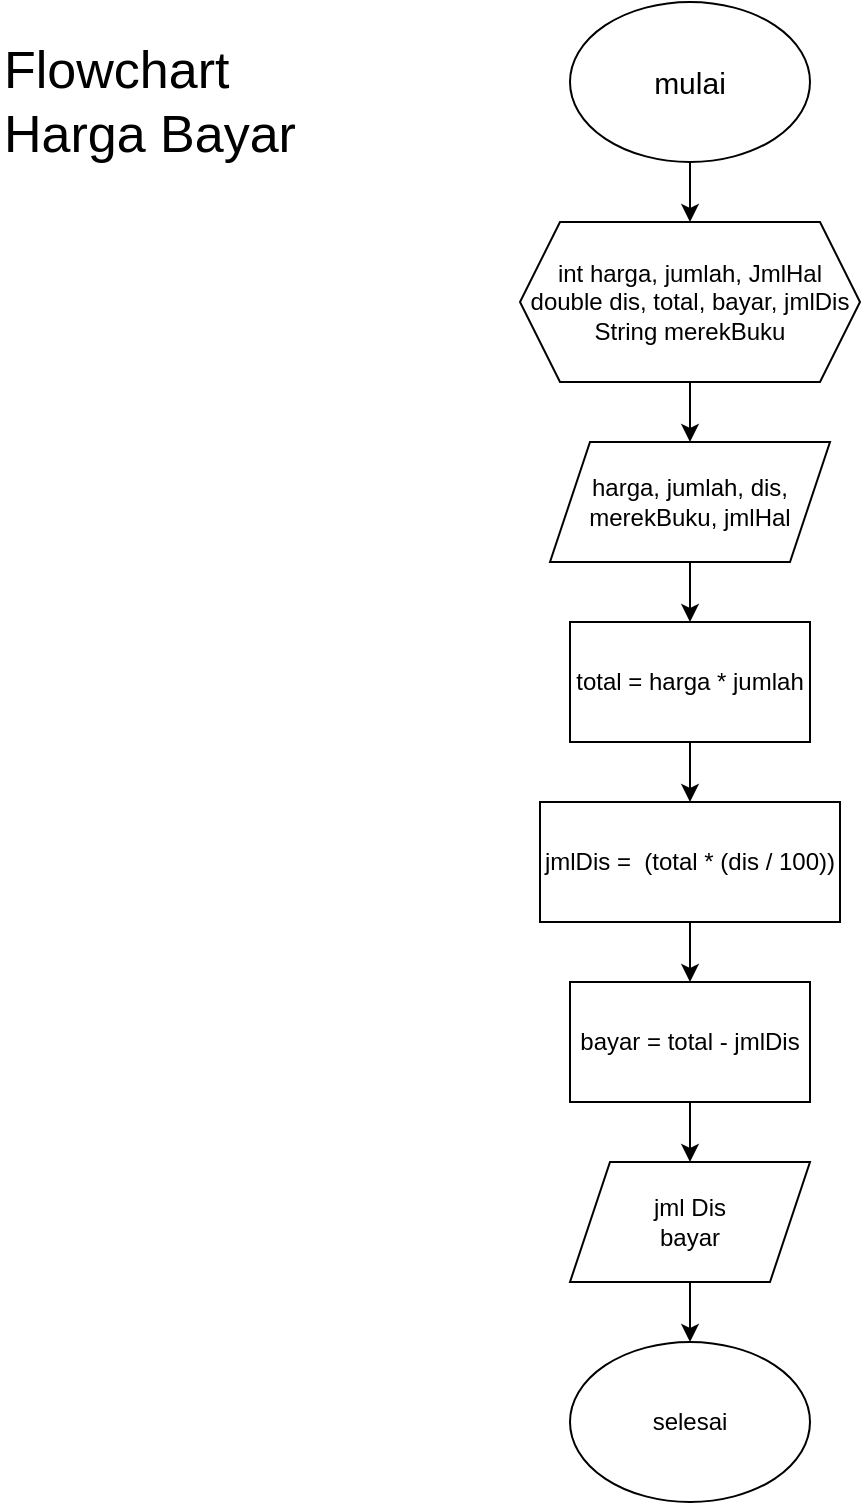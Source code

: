 <mxfile>
    <diagram id="z57OerJkXZBSYOvAhzz2" name="Page-1">
        <mxGraphModel dx="823" dy="679" grid="1" gridSize="10" guides="1" tooltips="1" connect="1" arrows="1" fold="1" page="1" pageScale="1" pageWidth="850" pageHeight="1100" background="#ffffff" math="0" shadow="0">
            <root>
                <mxCell id="0"/>
                <mxCell id="1" parent="0"/>
                <mxCell id="10" value="" style="edgeStyle=none;html=1;fontSize=15;" edge="1" parent="1" source="2" target="3">
                    <mxGeometry relative="1" as="geometry"/>
                </mxCell>
                <mxCell id="2" value="&lt;font style=&quot;font-size: 15px;&quot;&gt;mulai&lt;/font&gt;" style="ellipse;whiteSpace=wrap;html=1;" vertex="1" parent="1">
                    <mxGeometry x="365" y="40" width="120" height="80" as="geometry"/>
                </mxCell>
                <mxCell id="11" value="" style="edgeStyle=none;html=1;fontSize=15;" edge="1" parent="1" source="3" target="4">
                    <mxGeometry relative="1" as="geometry"/>
                </mxCell>
                <mxCell id="3" value="int harga, jumlah, JmlHal&lt;br&gt;double dis, total, bayar, jmlDis&lt;br&gt;String merekBuku" style="shape=hexagon;perimeter=hexagonPerimeter2;whiteSpace=wrap;html=1;fixedSize=1;" vertex="1" parent="1">
                    <mxGeometry x="340" y="150" width="170" height="80" as="geometry"/>
                </mxCell>
                <mxCell id="12" value="" style="edgeStyle=none;html=1;fontSize=15;" edge="1" parent="1" source="4" target="5">
                    <mxGeometry relative="1" as="geometry"/>
                </mxCell>
                <mxCell id="4" value="harga, jumlah, dis, merekBuku, jmlHal" style="shape=parallelogram;perimeter=parallelogramPerimeter;whiteSpace=wrap;html=1;fixedSize=1;" vertex="1" parent="1">
                    <mxGeometry x="355" y="260" width="140" height="60" as="geometry"/>
                </mxCell>
                <mxCell id="13" value="" style="edgeStyle=none;html=1;fontSize=15;" edge="1" parent="1" source="5" target="6">
                    <mxGeometry relative="1" as="geometry"/>
                </mxCell>
                <mxCell id="5" value="total = harga * jumlah" style="rounded=0;whiteSpace=wrap;html=1;" vertex="1" parent="1">
                    <mxGeometry x="365" y="350" width="120" height="60" as="geometry"/>
                </mxCell>
                <mxCell id="14" value="" style="edgeStyle=none;html=1;fontSize=15;" edge="1" parent="1" source="6" target="7">
                    <mxGeometry relative="1" as="geometry"/>
                </mxCell>
                <mxCell id="6" value="jmlDis =&amp;nbsp; (total * (dis / 100))" style="rounded=0;whiteSpace=wrap;html=1;" vertex="1" parent="1">
                    <mxGeometry x="350" y="440" width="150" height="60" as="geometry"/>
                </mxCell>
                <mxCell id="15" value="" style="edgeStyle=none;html=1;fontSize=15;" edge="1" parent="1" source="7" target="8">
                    <mxGeometry relative="1" as="geometry"/>
                </mxCell>
                <mxCell id="7" value="bayar = total - jmlDis" style="rounded=0;whiteSpace=wrap;html=1;" vertex="1" parent="1">
                    <mxGeometry x="365" y="530" width="120" height="60" as="geometry"/>
                </mxCell>
                <mxCell id="16" value="" style="edgeStyle=none;html=1;fontSize=15;" edge="1" parent="1" source="8" target="9">
                    <mxGeometry relative="1" as="geometry"/>
                </mxCell>
                <mxCell id="8" value="jml Dis&lt;br&gt;bayar" style="shape=parallelogram;perimeter=parallelogramPerimeter;whiteSpace=wrap;html=1;fixedSize=1;" vertex="1" parent="1">
                    <mxGeometry x="365" y="620" width="120" height="60" as="geometry"/>
                </mxCell>
                <mxCell id="9" value="selesai" style="ellipse;whiteSpace=wrap;html=1;" vertex="1" parent="1">
                    <mxGeometry x="365" y="710" width="120" height="80" as="geometry"/>
                </mxCell>
                <mxCell id="17" value="&lt;span style=&quot;font-weight: normal; font-size: 26px;&quot;&gt;&lt;font style=&quot;font-size: 26px;&quot;&gt;Flowchart&lt;br&gt;&lt;/font&gt;&lt;/span&gt;&lt;div style=&quot;font-size: 26px;&quot;&gt;&lt;span style=&quot;background-color: initial; font-weight: normal;&quot;&gt;&lt;font style=&quot;font-size: 26px;&quot;&gt;Harga Bayar&lt;/font&gt;&lt;/span&gt;&lt;/div&gt;" style="text;strokeColor=none;fillColor=none;html=1;fontSize=24;fontStyle=1;verticalAlign=middle;align=left;" vertex="1" parent="1">
                    <mxGeometry x="80" y="70" width="100" height="40" as="geometry"/>
                </mxCell>
            </root>
        </mxGraphModel>
    </diagram>
</mxfile>